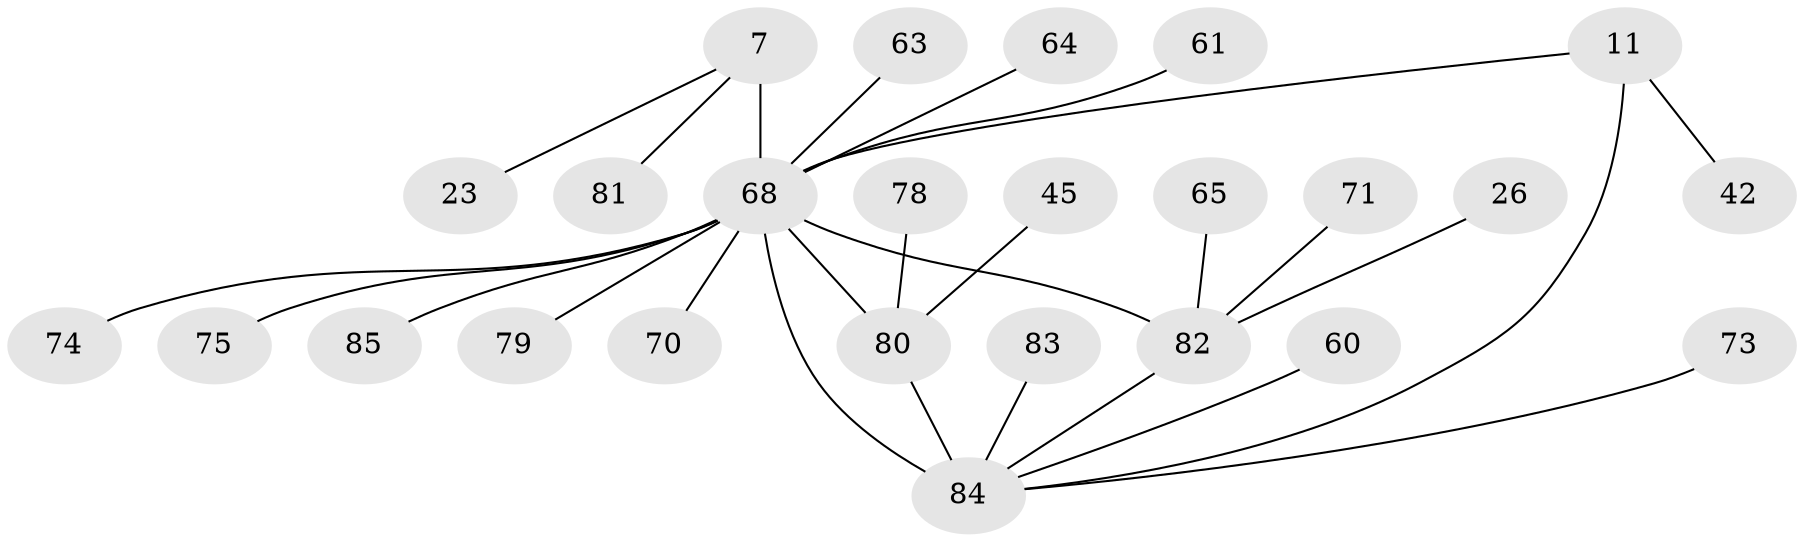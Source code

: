 // original degree distribution, {6: 0.047058823529411764, 7: 0.058823529411764705, 8: 0.023529411764705882, 4: 0.047058823529411764, 12: 0.011764705882352941, 5: 0.03529411764705882, 9: 0.011764705882352941, 10: 0.011764705882352941, 3: 0.058823529411764705, 2: 0.2, 1: 0.49411764705882355}
// Generated by graph-tools (version 1.1) at 2025/58/03/04/25 21:58:27]
// undirected, 25 vertices, 27 edges
graph export_dot {
graph [start="1"]
  node [color=gray90,style=filled];
  7 [super="+5"];
  11 [super="+9"];
  23;
  26;
  42;
  45;
  60;
  61;
  63;
  64;
  65 [super="+22"];
  68 [super="+52+8+30+39+66+33+41+43+44+47+48+51+54+55"];
  70;
  71;
  73;
  74;
  75 [super="+67"];
  78 [super="+69+76"];
  79;
  80 [super="+25+4"];
  81;
  82 [super="+19+77+15"];
  83;
  84 [super="+57+12+72+28+40+46+53+56+58+59"];
  85 [super="+50+62"];
  7 -- 81;
  7 -- 23;
  7 -- 68 [weight=6];
  11 -- 42;
  11 -- 84 [weight=4];
  11 -- 68 [weight=2];
  26 -- 82;
  45 -- 80;
  60 -- 84;
  61 -- 68;
  63 -- 68;
  64 -- 68;
  65 -- 82;
  68 -- 70;
  68 -- 74;
  68 -- 79;
  68 -- 84 [weight=2];
  68 -- 75;
  68 -- 82 [weight=11];
  68 -- 85;
  68 -- 80 [weight=2];
  71 -- 82;
  73 -- 84;
  78 -- 80;
  80 -- 84 [weight=6];
  82 -- 84;
  83 -- 84;
}
